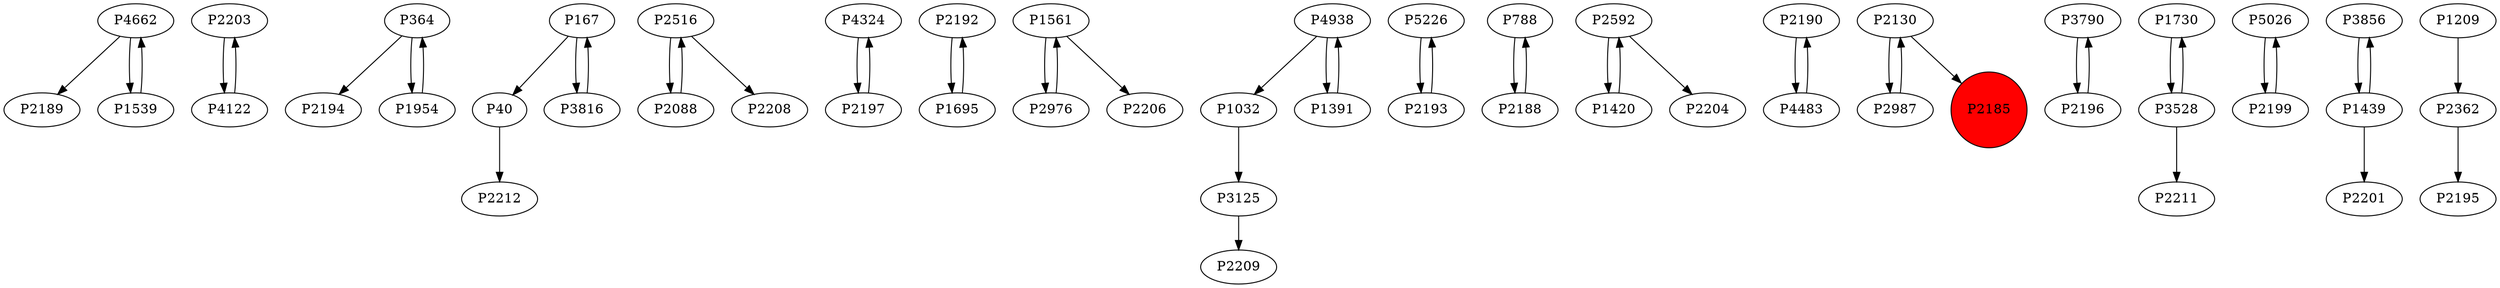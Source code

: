 digraph {
	P4662 -> P2189
	P2203 -> P4122
	P364 -> P2194
	P167 -> P40
	P2516 -> P2088
	P3816 -> P167
	P2516 -> P2208
	P4324 -> P2197
	P167 -> P3816
	P2192 -> P1695
	P1561 -> P2976
	P2197 -> P4324
	P1539 -> P4662
	P4938 -> P1032
	P5226 -> P2193
	P788 -> P2188
	P2592 -> P1420
	P2976 -> P1561
	P2190 -> P4483
	P4483 -> P2190
	P2130 -> P2987
	P1954 -> P364
	P3790 -> P2196
	P2188 -> P788
	P2987 -> P2130
	P1032 -> P3125
	P1730 -> P3528
	P5026 -> P2199
	P4938 -> P1391
	P3528 -> P2211
	P3856 -> P1439
	P2130 -> P2185
	P364 -> P1954
	P2193 -> P5226
	P1439 -> P3856
	P3528 -> P1730
	P4122 -> P2203
	P1561 -> P2206
	P4662 -> P1539
	P1391 -> P4938
	P40 -> P2212
	P1420 -> P2592
	P2088 -> P2516
	P2592 -> P2204
	P1695 -> P2192
	P2196 -> P3790
	P1209 -> P2362
	P2199 -> P5026
	P2362 -> P2195
	P3125 -> P2209
	P1439 -> P2201
	P2185 [shape=circle]
	P2185 [style=filled]
	P2185 [fillcolor=red]
}